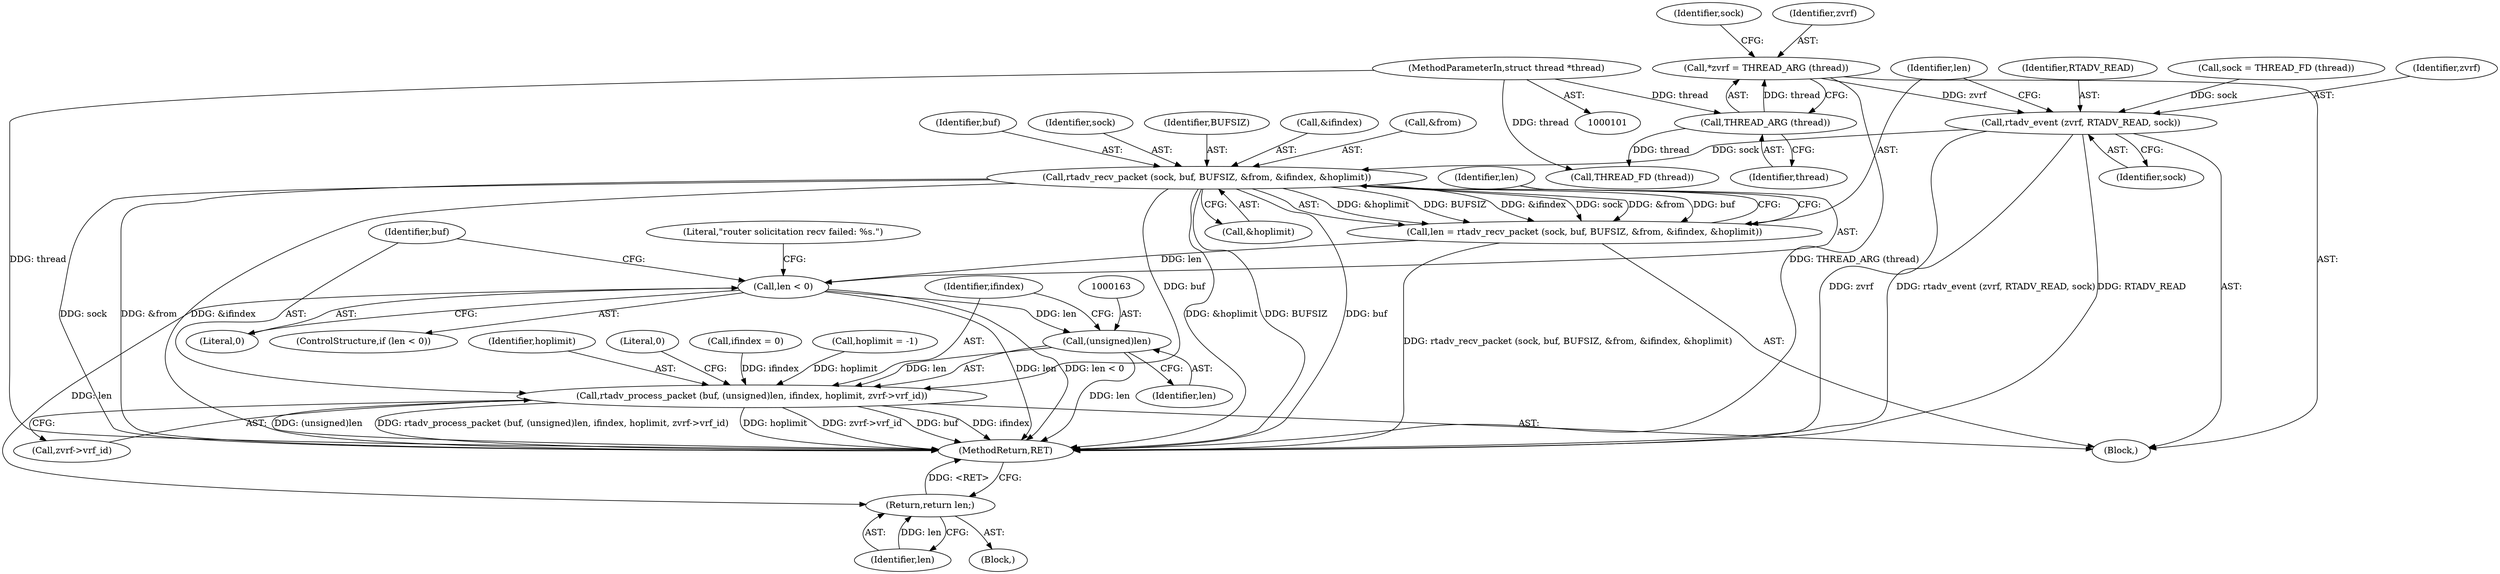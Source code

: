 digraph "1_quagga_cfb1fae25f8c092e0d17073eaf7bd428ce1cd546@pointer" {
"1000118" [label="(Call,*zvrf = THREAD_ARG (thread))"];
"1000120" [label="(Call,THREAD_ARG (thread))"];
"1000102" [label="(MethodParameterIn,struct thread *thread)"];
"1000133" [label="(Call,rtadv_event (zvrf, RTADV_READ, sock))"];
"1000139" [label="(Call,rtadv_recv_packet (sock, buf, BUFSIZ, &from, &ifindex, &hoplimit))"];
"1000137" [label="(Call,len = rtadv_recv_packet (sock, buf, BUFSIZ, &from, &ifindex, &hoplimit))"];
"1000150" [label="(Call,len < 0)"];
"1000158" [label="(Return,return len;)"];
"1000162" [label="(Call,(unsigned)len)"];
"1000160" [label="(Call,rtadv_process_packet (buf, (unsigned)len, ifindex, hoplimit, zvrf->vrf_id))"];
"1000133" [label="(Call,rtadv_event (zvrf, RTADV_READ, sock))"];
"1000143" [label="(Call,&from)"];
"1000161" [label="(Identifier,buf)"];
"1000124" [label="(Call,THREAD_FD (thread))"];
"1000137" [label="(Call,len = rtadv_recv_packet (sock, buf, BUFSIZ, &from, &ifindex, &hoplimit))"];
"1000150" [label="(Call,len < 0)"];
"1000141" [label="(Identifier,buf)"];
"1000134" [label="(Identifier,zvrf)"];
"1000118" [label="(Call,*zvrf = THREAD_ARG (thread))"];
"1000123" [label="(Identifier,sock)"];
"1000152" [label="(Literal,0)"];
"1000155" [label="(Literal,\"router solicitation recv failed: %s.\")"];
"1000166" [label="(Identifier,hoplimit)"];
"1000119" [label="(Identifier,zvrf)"];
"1000164" [label="(Identifier,len)"];
"1000159" [label="(Identifier,len)"];
"1000120" [label="(Call,THREAD_ARG (thread))"];
"1000140" [label="(Identifier,sock)"];
"1000142" [label="(Identifier,BUFSIZ)"];
"1000162" [label="(Call,(unsigned)len)"];
"1000145" [label="(Call,&ifindex)"];
"1000171" [label="(Literal,0)"];
"1000138" [label="(Identifier,len)"];
"1000135" [label="(Identifier,RTADV_READ)"];
"1000103" [label="(Block,)"];
"1000121" [label="(Identifier,thread)"];
"1000139" [label="(Call,rtadv_recv_packet (sock, buf, BUFSIZ, &from, &ifindex, &hoplimit))"];
"1000158" [label="(Return,return len;)"];
"1000102" [label="(MethodParameterIn,struct thread *thread)"];
"1000149" [label="(ControlStructure,if (len < 0))"];
"1000153" [label="(Block,)"];
"1000109" [label="(Call,ifindex = 0)"];
"1000113" [label="(Call,hoplimit = -1)"];
"1000122" [label="(Call,sock = THREAD_FD (thread))"];
"1000172" [label="(MethodReturn,RET)"];
"1000147" [label="(Call,&hoplimit)"];
"1000160" [label="(Call,rtadv_process_packet (buf, (unsigned)len, ifindex, hoplimit, zvrf->vrf_id))"];
"1000167" [label="(Call,zvrf->vrf_id)"];
"1000151" [label="(Identifier,len)"];
"1000165" [label="(Identifier,ifindex)"];
"1000136" [label="(Identifier,sock)"];
"1000118" -> "1000103"  [label="AST: "];
"1000118" -> "1000120"  [label="CFG: "];
"1000119" -> "1000118"  [label="AST: "];
"1000120" -> "1000118"  [label="AST: "];
"1000123" -> "1000118"  [label="CFG: "];
"1000118" -> "1000172"  [label="DDG: THREAD_ARG (thread)"];
"1000120" -> "1000118"  [label="DDG: thread"];
"1000118" -> "1000133"  [label="DDG: zvrf"];
"1000120" -> "1000121"  [label="CFG: "];
"1000121" -> "1000120"  [label="AST: "];
"1000102" -> "1000120"  [label="DDG: thread"];
"1000120" -> "1000124"  [label="DDG: thread"];
"1000102" -> "1000101"  [label="AST: "];
"1000102" -> "1000172"  [label="DDG: thread"];
"1000102" -> "1000124"  [label="DDG: thread"];
"1000133" -> "1000103"  [label="AST: "];
"1000133" -> "1000136"  [label="CFG: "];
"1000134" -> "1000133"  [label="AST: "];
"1000135" -> "1000133"  [label="AST: "];
"1000136" -> "1000133"  [label="AST: "];
"1000138" -> "1000133"  [label="CFG: "];
"1000133" -> "1000172"  [label="DDG: zvrf"];
"1000133" -> "1000172"  [label="DDG: rtadv_event (zvrf, RTADV_READ, sock)"];
"1000133" -> "1000172"  [label="DDG: RTADV_READ"];
"1000122" -> "1000133"  [label="DDG: sock"];
"1000133" -> "1000139"  [label="DDG: sock"];
"1000139" -> "1000137"  [label="AST: "];
"1000139" -> "1000147"  [label="CFG: "];
"1000140" -> "1000139"  [label="AST: "];
"1000141" -> "1000139"  [label="AST: "];
"1000142" -> "1000139"  [label="AST: "];
"1000143" -> "1000139"  [label="AST: "];
"1000145" -> "1000139"  [label="AST: "];
"1000147" -> "1000139"  [label="AST: "];
"1000137" -> "1000139"  [label="CFG: "];
"1000139" -> "1000172"  [label="DDG: BUFSIZ"];
"1000139" -> "1000172"  [label="DDG: buf"];
"1000139" -> "1000172"  [label="DDG: sock"];
"1000139" -> "1000172"  [label="DDG: &from"];
"1000139" -> "1000172"  [label="DDG: &ifindex"];
"1000139" -> "1000172"  [label="DDG: &hoplimit"];
"1000139" -> "1000137"  [label="DDG: &hoplimit"];
"1000139" -> "1000137"  [label="DDG: BUFSIZ"];
"1000139" -> "1000137"  [label="DDG: &ifindex"];
"1000139" -> "1000137"  [label="DDG: sock"];
"1000139" -> "1000137"  [label="DDG: &from"];
"1000139" -> "1000137"  [label="DDG: buf"];
"1000139" -> "1000160"  [label="DDG: buf"];
"1000137" -> "1000103"  [label="AST: "];
"1000138" -> "1000137"  [label="AST: "];
"1000151" -> "1000137"  [label="CFG: "];
"1000137" -> "1000172"  [label="DDG: rtadv_recv_packet (sock, buf, BUFSIZ, &from, &ifindex, &hoplimit)"];
"1000137" -> "1000150"  [label="DDG: len"];
"1000150" -> "1000149"  [label="AST: "];
"1000150" -> "1000152"  [label="CFG: "];
"1000151" -> "1000150"  [label="AST: "];
"1000152" -> "1000150"  [label="AST: "];
"1000155" -> "1000150"  [label="CFG: "];
"1000161" -> "1000150"  [label="CFG: "];
"1000150" -> "1000172"  [label="DDG: len"];
"1000150" -> "1000172"  [label="DDG: len < 0"];
"1000150" -> "1000158"  [label="DDG: len"];
"1000150" -> "1000162"  [label="DDG: len"];
"1000158" -> "1000153"  [label="AST: "];
"1000158" -> "1000159"  [label="CFG: "];
"1000159" -> "1000158"  [label="AST: "];
"1000172" -> "1000158"  [label="CFG: "];
"1000158" -> "1000172"  [label="DDG: <RET>"];
"1000159" -> "1000158"  [label="DDG: len"];
"1000162" -> "1000160"  [label="AST: "];
"1000162" -> "1000164"  [label="CFG: "];
"1000163" -> "1000162"  [label="AST: "];
"1000164" -> "1000162"  [label="AST: "];
"1000165" -> "1000162"  [label="CFG: "];
"1000162" -> "1000172"  [label="DDG: len"];
"1000162" -> "1000160"  [label="DDG: len"];
"1000160" -> "1000103"  [label="AST: "];
"1000160" -> "1000167"  [label="CFG: "];
"1000161" -> "1000160"  [label="AST: "];
"1000165" -> "1000160"  [label="AST: "];
"1000166" -> "1000160"  [label="AST: "];
"1000167" -> "1000160"  [label="AST: "];
"1000171" -> "1000160"  [label="CFG: "];
"1000160" -> "1000172"  [label="DDG: (unsigned)len"];
"1000160" -> "1000172"  [label="DDG: rtadv_process_packet (buf, (unsigned)len, ifindex, hoplimit, zvrf->vrf_id)"];
"1000160" -> "1000172"  [label="DDG: hoplimit"];
"1000160" -> "1000172"  [label="DDG: zvrf->vrf_id"];
"1000160" -> "1000172"  [label="DDG: buf"];
"1000160" -> "1000172"  [label="DDG: ifindex"];
"1000109" -> "1000160"  [label="DDG: ifindex"];
"1000113" -> "1000160"  [label="DDG: hoplimit"];
}

